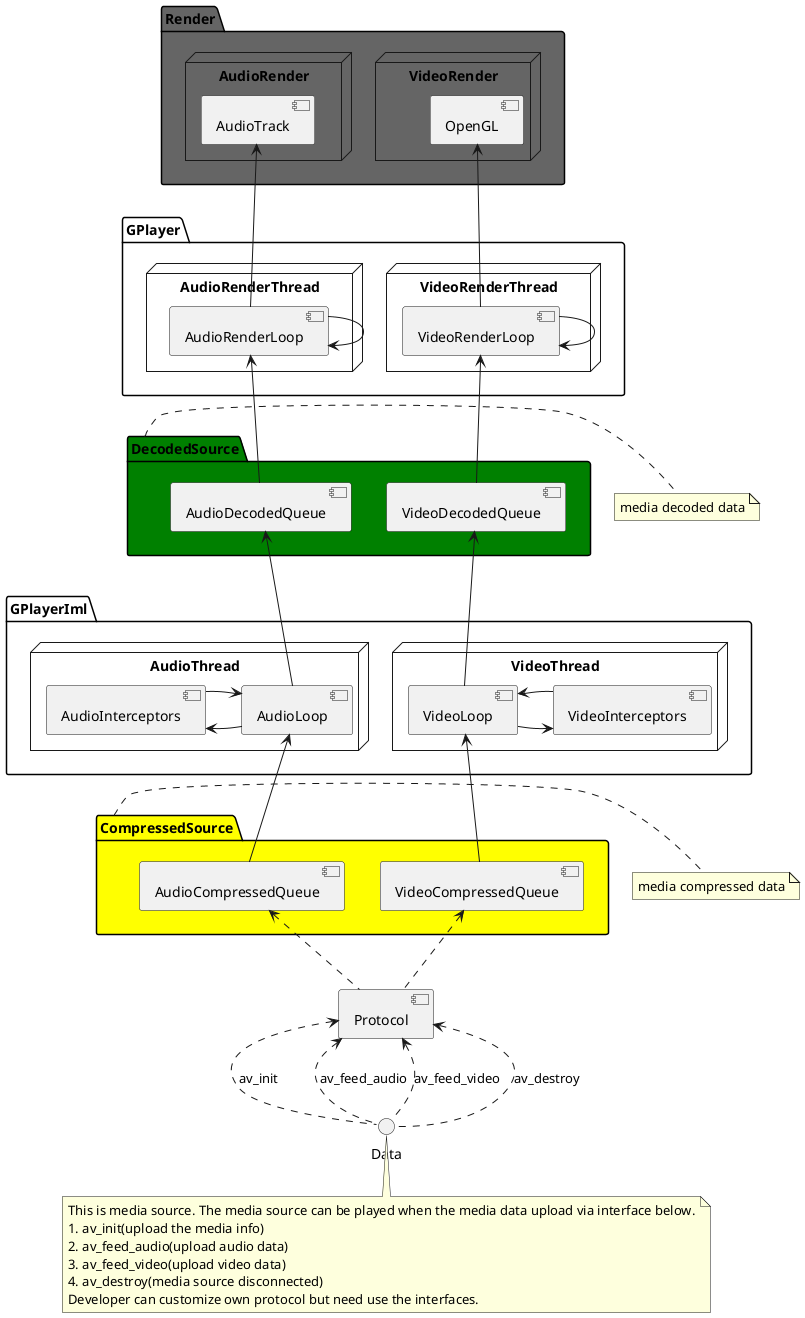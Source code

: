 @startuml

interface "Data" as DATA
component [Protocol]

package CompressedSource #Yellow {
    [AudioCompressedQueue]
    [VideoCompressedQueue]
}

package "GPlayerIml" {
  node "AudioThread" {
    [AudioLoop]
    [AudioInterceptors]
  }
  node "VideoThread" {
    [VideoLoop]
    [VideoInterceptors]
  }
}

package "GPlayer" {
  node "AudioRenderThread" {
    [AudioRenderLoop]
  }
  node "VideoRenderThread" {
    [VideoRenderLoop]
  }
}

package DecodedSource #Green {
    [AudioDecodedQueue]
    [VideoDecodedQueue]
}

package "Render" #656565 {
    node "AudioRender" {
        [AudioTrack]
    }
    node "VideoRender" {
        [OpenGL]
    }
}

[DATA] .up.>[Protocol] : av_init
[DATA] .up.>[Protocol] : av_feed_audio
[DATA] .up.>[Protocol] : av_feed_video
[DATA] .up.>[Protocol] : av_destroy

[Protocol] .up.>[AudioCompressedQueue]
[Protocol] .up.>[VideoCompressedQueue]

[AudioCompressedQueue] -up-> [AudioLoop]
[AudioLoop] -left-> [AudioInterceptors]
[AudioInterceptors] -right-> [AudioLoop]

[VideoCompressedQueue] -up-> [VideoLoop]
[VideoLoop] -right-> [VideoInterceptors]
[VideoInterceptors] -left-> [VideoLoop]

[VideoLoop] -up-> [VideoDecodedQueue]
[AudioLoop] -up-> [AudioDecodedQueue]

[AudioDecodedQueue] -up-> [AudioRenderLoop]
[VideoDecodedQueue] -up-> [VideoRenderLoop]

[AudioRenderLoop] --> [AudioRenderLoop]
[VideoRenderLoop] --> [VideoRenderLoop]
[AudioRenderLoop] -up-> [AudioTrack]
[VideoRenderLoop] -up-> [OpenGL]

note right of CompressedSource
  media compressed data
end note

note bottom of [DATA]
  This is media source. The media source can be played when the media data upload via interface below.
  1. av_init(upload the media info)
  2. av_feed_audio(upload audio data)
  3. av_feed_video(upload video data)
  4. av_destroy(media source disconnected)
  Developer can customize own protocol but need use the interfaces.
end note

note right of DecodedSource
  media decoded data
end note

@enduml